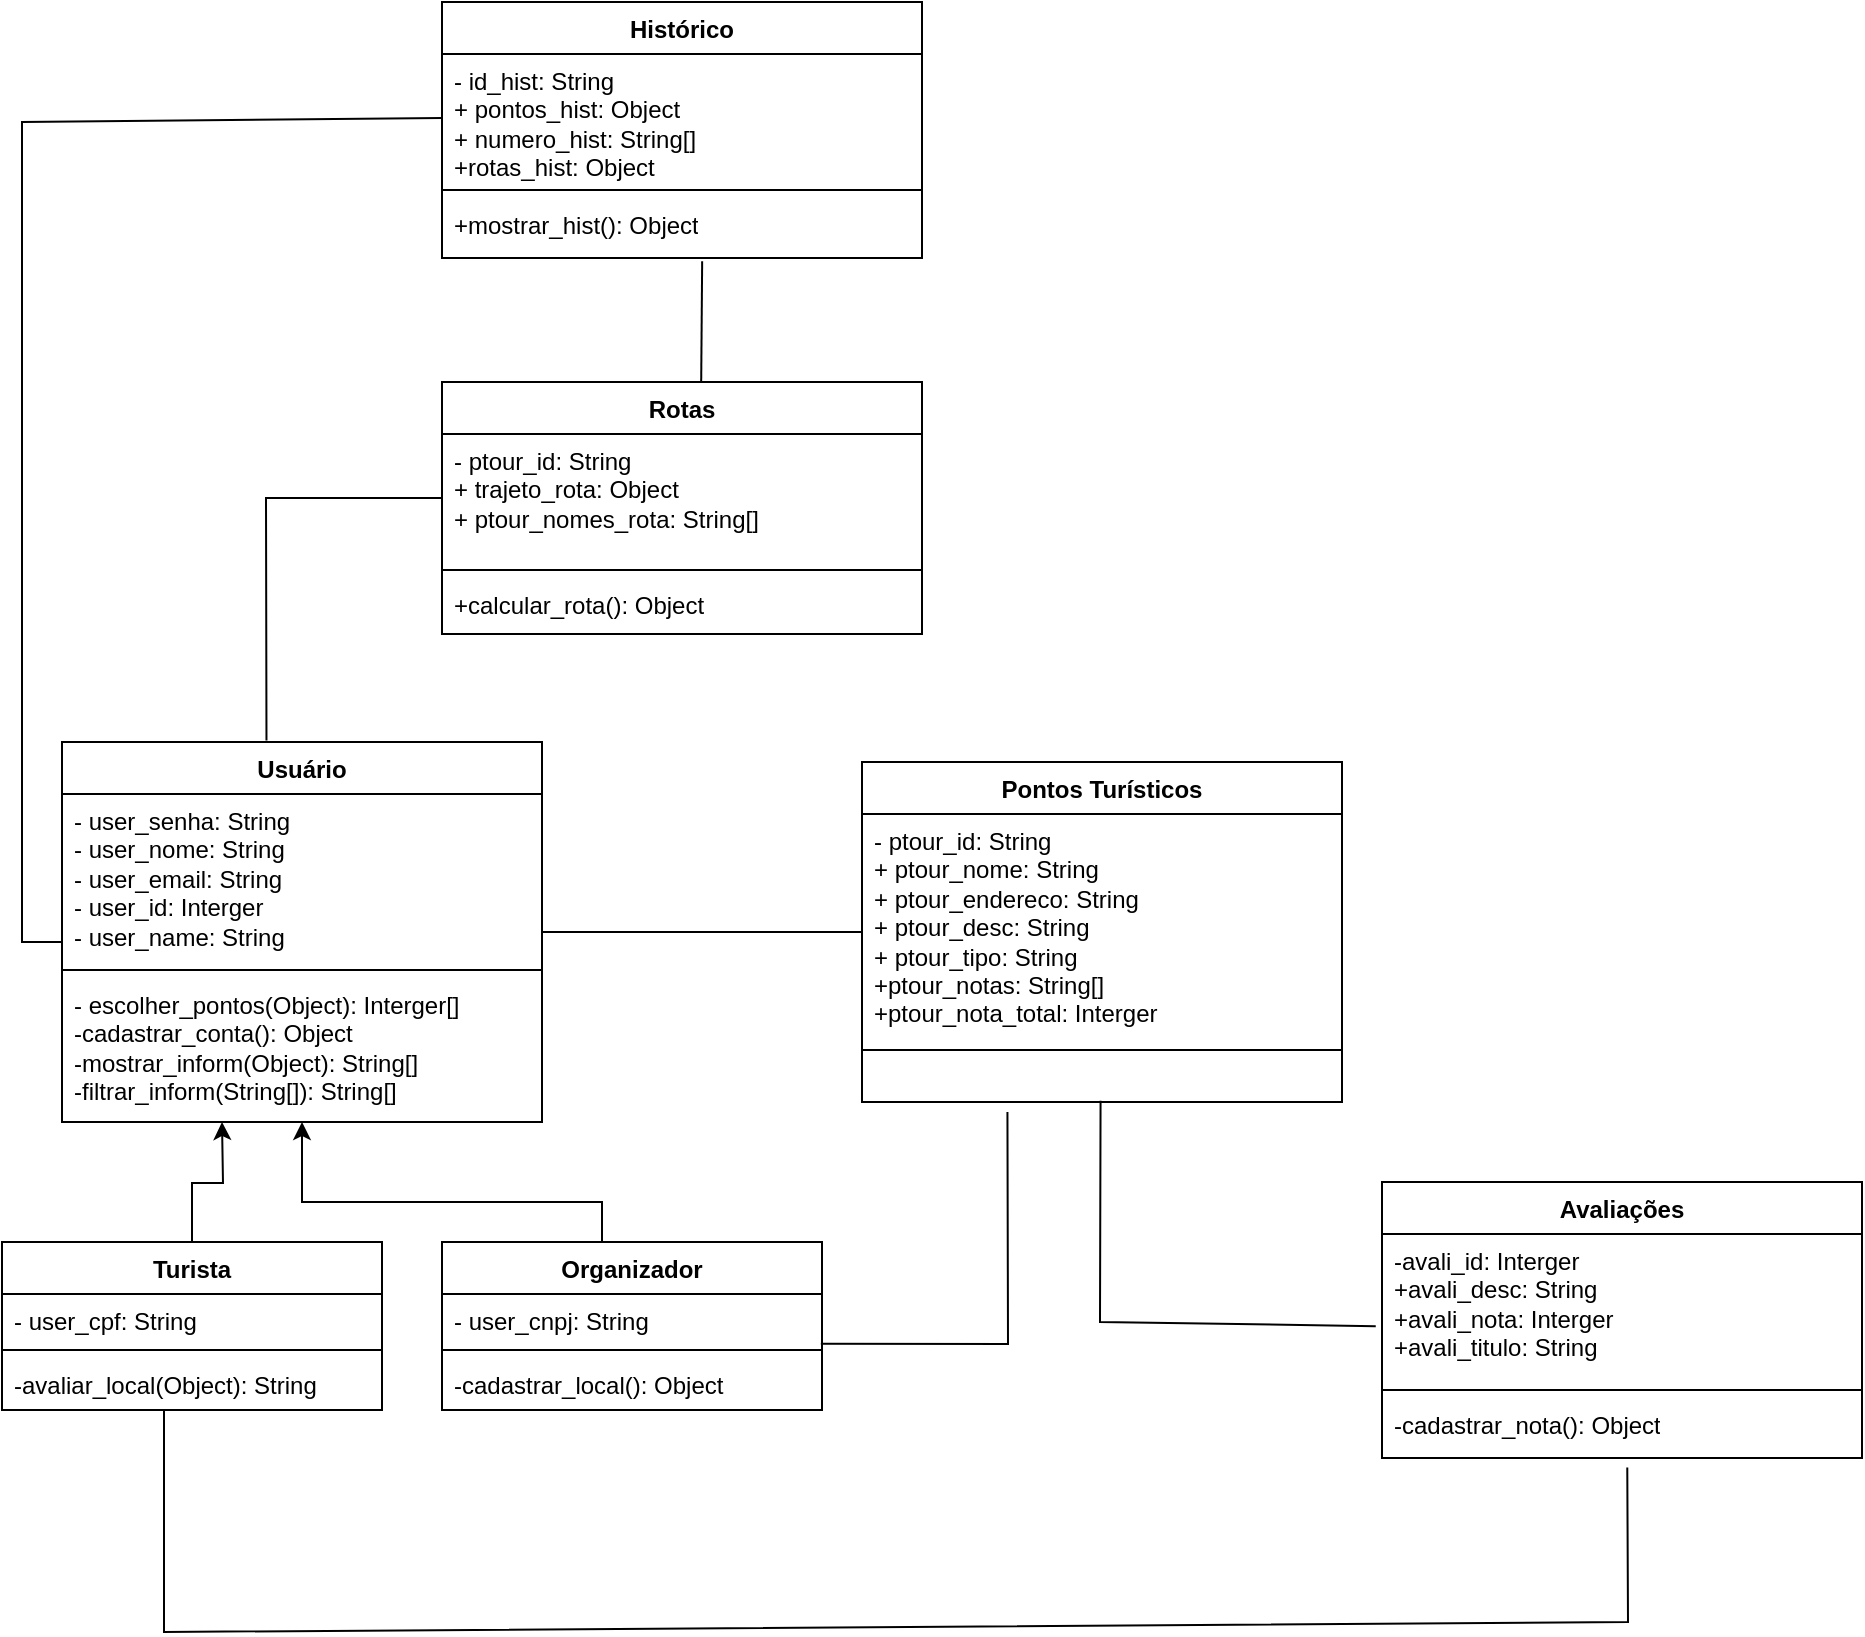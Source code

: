 <mxfile version="24.4.0" type="github">
  <diagram name="Página-1" id="qRl_TuTqLiMTqaW26bYl">
    <mxGraphModel dx="2437" dy="960" grid="1" gridSize="10" guides="1" tooltips="1" connect="1" arrows="1" fold="1" page="1" pageScale="1" pageWidth="827" pageHeight="1169" math="0" shadow="0">
      <root>
        <mxCell id="0" />
        <mxCell id="1" parent="0" />
        <mxCell id="kbSL9U3023nJ3YwJsnx3-1" value="Usuário" style="swimlane;fontStyle=1;align=center;verticalAlign=top;childLayout=stackLayout;horizontal=1;startSize=26;horizontalStack=0;resizeParent=1;resizeParentMax=0;resizeLast=0;collapsible=1;marginBottom=0;whiteSpace=wrap;html=1;" vertex="1" parent="1">
          <mxGeometry x="341" y="480" width="240" height="190" as="geometry" />
        </mxCell>
        <mxCell id="kbSL9U3023nJ3YwJsnx3-2" value="- user_senha: String&lt;div&gt;- user_nome:&amp;nbsp;&lt;span style=&quot;background-color: initial;&quot;&gt;String&lt;/span&gt;&lt;br&gt;&lt;/div&gt;&lt;div&gt;- user_email: String&lt;/div&gt;&lt;div&gt;&lt;span style=&quot;background-color: initial;&quot;&gt;- user_id: Interger&lt;/span&gt;&lt;/div&gt;&lt;div&gt;- user_name:&amp;nbsp;&lt;span style=&quot;background-color: initial;&quot;&gt;String&lt;/span&gt;&lt;/div&gt;" style="text;strokeColor=none;fillColor=none;align=left;verticalAlign=top;spacingLeft=4;spacingRight=4;overflow=hidden;rotatable=0;points=[[0,0.5],[1,0.5]];portConstraint=eastwest;whiteSpace=wrap;html=1;" vertex="1" parent="kbSL9U3023nJ3YwJsnx3-1">
          <mxGeometry y="26" width="240" height="84" as="geometry" />
        </mxCell>
        <mxCell id="kbSL9U3023nJ3YwJsnx3-3" value="" style="line;strokeWidth=1;fillColor=none;align=left;verticalAlign=middle;spacingTop=-1;spacingLeft=3;spacingRight=3;rotatable=0;labelPosition=right;points=[];portConstraint=eastwest;strokeColor=inherit;" vertex="1" parent="kbSL9U3023nJ3YwJsnx3-1">
          <mxGeometry y="110" width="240" height="8" as="geometry" />
        </mxCell>
        <mxCell id="kbSL9U3023nJ3YwJsnx3-4" value="- escolher_pontos(Object): Interger[]&lt;div&gt;-cadastrar_conta(): Object&lt;/div&gt;&lt;div&gt;-mostrar_inform(Object): String[]&lt;/div&gt;&lt;div&gt;-filtrar_inform(String[]): String[]&lt;/div&gt;&lt;div&gt;&lt;br&gt;&lt;/div&gt;" style="text;strokeColor=none;fillColor=none;align=left;verticalAlign=top;spacingLeft=4;spacingRight=4;overflow=hidden;rotatable=0;points=[[0,0.5],[1,0.5]];portConstraint=eastwest;whiteSpace=wrap;html=1;" vertex="1" parent="kbSL9U3023nJ3YwJsnx3-1">
          <mxGeometry y="118" width="240" height="72" as="geometry" />
        </mxCell>
        <mxCell id="kbSL9U3023nJ3YwJsnx3-14" style="edgeStyle=orthogonalEdgeStyle;rounded=0;orthogonalLoop=1;jettySize=auto;html=1;" edge="1" parent="1" source="kbSL9U3023nJ3YwJsnx3-5">
          <mxGeometry relative="1" as="geometry">
            <mxPoint x="421" y="670" as="targetPoint" />
          </mxGeometry>
        </mxCell>
        <mxCell id="kbSL9U3023nJ3YwJsnx3-5" value="Turista" style="swimlane;fontStyle=1;align=center;verticalAlign=top;childLayout=stackLayout;horizontal=1;startSize=26;horizontalStack=0;resizeParent=1;resizeParentMax=0;resizeLast=0;collapsible=1;marginBottom=0;whiteSpace=wrap;html=1;" vertex="1" parent="1">
          <mxGeometry x="311" y="730" width="190" height="84" as="geometry" />
        </mxCell>
        <mxCell id="kbSL9U3023nJ3YwJsnx3-6" value="- user_cpf: String" style="text;strokeColor=none;fillColor=none;align=left;verticalAlign=top;spacingLeft=4;spacingRight=4;overflow=hidden;rotatable=0;points=[[0,0.5],[1,0.5]];portConstraint=eastwest;whiteSpace=wrap;html=1;" vertex="1" parent="kbSL9U3023nJ3YwJsnx3-5">
          <mxGeometry y="26" width="190" height="24" as="geometry" />
        </mxCell>
        <mxCell id="kbSL9U3023nJ3YwJsnx3-7" value="" style="line;strokeWidth=1;fillColor=none;align=left;verticalAlign=middle;spacingTop=-1;spacingLeft=3;spacingRight=3;rotatable=0;labelPosition=right;points=[];portConstraint=eastwest;strokeColor=inherit;" vertex="1" parent="kbSL9U3023nJ3YwJsnx3-5">
          <mxGeometry y="50" width="190" height="8" as="geometry" />
        </mxCell>
        <mxCell id="kbSL9U3023nJ3YwJsnx3-8" value="-avaliar_local(Object): String" style="text;strokeColor=none;fillColor=none;align=left;verticalAlign=top;spacingLeft=4;spacingRight=4;overflow=hidden;rotatable=0;points=[[0,0.5],[1,0.5]];portConstraint=eastwest;whiteSpace=wrap;html=1;" vertex="1" parent="kbSL9U3023nJ3YwJsnx3-5">
          <mxGeometry y="58" width="190" height="26" as="geometry" />
        </mxCell>
        <mxCell id="kbSL9U3023nJ3YwJsnx3-15" style="edgeStyle=orthogonalEdgeStyle;rounded=0;orthogonalLoop=1;jettySize=auto;html=1;" edge="1" parent="1" source="kbSL9U3023nJ3YwJsnx3-9">
          <mxGeometry relative="1" as="geometry">
            <mxPoint x="461" y="670" as="targetPoint" />
            <Array as="points">
              <mxPoint x="611" y="710" />
              <mxPoint x="461" y="710" />
            </Array>
          </mxGeometry>
        </mxCell>
        <mxCell id="kbSL9U3023nJ3YwJsnx3-9" value="Organizador" style="swimlane;fontStyle=1;align=center;verticalAlign=top;childLayout=stackLayout;horizontal=1;startSize=26;horizontalStack=0;resizeParent=1;resizeParentMax=0;resizeLast=0;collapsible=1;marginBottom=0;whiteSpace=wrap;html=1;" vertex="1" parent="1">
          <mxGeometry x="531" y="730" width="190" height="84" as="geometry" />
        </mxCell>
        <mxCell id="kbSL9U3023nJ3YwJsnx3-10" value="- user_cnpj: String" style="text;strokeColor=none;fillColor=none;align=left;verticalAlign=top;spacingLeft=4;spacingRight=4;overflow=hidden;rotatable=0;points=[[0,0.5],[1,0.5]];portConstraint=eastwest;whiteSpace=wrap;html=1;" vertex="1" parent="kbSL9U3023nJ3YwJsnx3-9">
          <mxGeometry y="26" width="190" height="24" as="geometry" />
        </mxCell>
        <mxCell id="kbSL9U3023nJ3YwJsnx3-11" value="" style="line;strokeWidth=1;fillColor=none;align=left;verticalAlign=middle;spacingTop=-1;spacingLeft=3;spacingRight=3;rotatable=0;labelPosition=right;points=[];portConstraint=eastwest;strokeColor=inherit;" vertex="1" parent="kbSL9U3023nJ3YwJsnx3-9">
          <mxGeometry y="50" width="190" height="8" as="geometry" />
        </mxCell>
        <mxCell id="kbSL9U3023nJ3YwJsnx3-12" value="-cadastrar_local(): Object" style="text;strokeColor=none;fillColor=none;align=left;verticalAlign=top;spacingLeft=4;spacingRight=4;overflow=hidden;rotatable=0;points=[[0,0.5],[1,0.5]];portConstraint=eastwest;whiteSpace=wrap;html=1;" vertex="1" parent="kbSL9U3023nJ3YwJsnx3-9">
          <mxGeometry y="58" width="190" height="26" as="geometry" />
        </mxCell>
        <mxCell id="kbSL9U3023nJ3YwJsnx3-26" value="Pontos Turísticos" style="swimlane;fontStyle=1;align=center;verticalAlign=top;childLayout=stackLayout;horizontal=1;startSize=26;horizontalStack=0;resizeParent=1;resizeParentMax=0;resizeLast=0;collapsible=1;marginBottom=0;whiteSpace=wrap;html=1;" vertex="1" parent="1">
          <mxGeometry x="741" y="490" width="240" height="170" as="geometry" />
        </mxCell>
        <mxCell id="kbSL9U3023nJ3YwJsnx3-27" value="- ptour_id: String&lt;div&gt;+ ptour_nome:&amp;nbsp;&lt;span style=&quot;background-color: initial;&quot;&gt;String&lt;/span&gt;&lt;br&gt;&lt;/div&gt;&lt;div&gt;+ ptour_endereco: String&lt;/div&gt;&lt;div&gt;&lt;span style=&quot;background-color: initial;&quot;&gt;+ ptour_desc:&amp;nbsp;&lt;/span&gt;&lt;span style=&quot;background-color: initial;&quot;&gt;String&lt;/span&gt;&lt;/div&gt;&lt;div&gt;+ ptour_tipo:&amp;nbsp;&lt;span style=&quot;background-color: initial;&quot;&gt;String&lt;/span&gt;&lt;/div&gt;&lt;div&gt;&lt;span style=&quot;background-color: initial;&quot;&gt;+ptour_notas: String[]&lt;/span&gt;&lt;/div&gt;&lt;div&gt;+ptour_nota_total: Interger&lt;/div&gt;&lt;div&gt;&lt;span style=&quot;background-color: initial;&quot;&gt;&lt;br&gt;&lt;/span&gt;&lt;/div&gt;" style="text;strokeColor=none;fillColor=none;align=left;verticalAlign=top;spacingLeft=4;spacingRight=4;overflow=hidden;rotatable=0;points=[[0,0.5],[1,0.5]];portConstraint=eastwest;whiteSpace=wrap;html=1;" vertex="1" parent="kbSL9U3023nJ3YwJsnx3-26">
          <mxGeometry y="26" width="240" height="114" as="geometry" />
        </mxCell>
        <mxCell id="kbSL9U3023nJ3YwJsnx3-28" value="" style="line;strokeWidth=1;fillColor=none;align=left;verticalAlign=middle;spacingTop=-1;spacingLeft=3;spacingRight=3;rotatable=0;labelPosition=right;points=[];portConstraint=eastwest;strokeColor=inherit;" vertex="1" parent="kbSL9U3023nJ3YwJsnx3-26">
          <mxGeometry y="140" width="240" height="8" as="geometry" />
        </mxCell>
        <mxCell id="kbSL9U3023nJ3YwJsnx3-29" value="&lt;div&gt;&lt;br&gt;&lt;/div&gt;" style="text;strokeColor=none;fillColor=none;align=left;verticalAlign=top;spacingLeft=4;spacingRight=4;overflow=hidden;rotatable=0;points=[[0,0.5],[1,0.5]];portConstraint=eastwest;whiteSpace=wrap;html=1;" vertex="1" parent="kbSL9U3023nJ3YwJsnx3-26">
          <mxGeometry y="148" width="240" height="22" as="geometry" />
        </mxCell>
        <mxCell id="kbSL9U3023nJ3YwJsnx3-31" value="" style="line;strokeWidth=1;rotatable=0;dashed=0;labelPosition=right;align=left;verticalAlign=middle;spacingTop=0;spacingLeft=6;points=[];portConstraint=eastwest;" vertex="1" parent="1">
          <mxGeometry x="581" y="570" width="160" height="10" as="geometry" />
        </mxCell>
        <mxCell id="kbSL9U3023nJ3YwJsnx3-32" value="Avaliações" style="swimlane;fontStyle=1;align=center;verticalAlign=top;childLayout=stackLayout;horizontal=1;startSize=26;horizontalStack=0;resizeParent=1;resizeParentMax=0;resizeLast=0;collapsible=1;marginBottom=0;whiteSpace=wrap;html=1;" vertex="1" parent="1">
          <mxGeometry x="1001" y="700" width="240" height="138" as="geometry" />
        </mxCell>
        <mxCell id="kbSL9U3023nJ3YwJsnx3-33" value="&lt;div&gt;&lt;span style=&quot;background-color: initial;&quot;&gt;-avali_id: Interger&lt;/span&gt;&lt;/div&gt;&lt;div&gt;+avali_desc: String&lt;span style=&quot;background-color: initial;&quot;&gt;&lt;br&gt;&lt;/span&gt;&lt;/div&gt;&lt;div&gt;+avali_nota:&amp;nbsp;&lt;span style=&quot;background-color: initial;&quot;&gt;Interger&lt;/span&gt;&lt;br&gt;&lt;/div&gt;&lt;div&gt;+avali_titulo:&amp;nbsp;&lt;span style=&quot;background-color: initial;&quot;&gt;String&lt;/span&gt;&lt;br&gt;&lt;/div&gt;" style="text;strokeColor=none;fillColor=none;align=left;verticalAlign=top;spacingLeft=4;spacingRight=4;overflow=hidden;rotatable=0;points=[[0,0.5],[1,0.5]];portConstraint=eastwest;whiteSpace=wrap;html=1;" vertex="1" parent="kbSL9U3023nJ3YwJsnx3-32">
          <mxGeometry y="26" width="240" height="74" as="geometry" />
        </mxCell>
        <mxCell id="kbSL9U3023nJ3YwJsnx3-34" value="" style="line;strokeWidth=1;fillColor=none;align=left;verticalAlign=middle;spacingTop=-1;spacingLeft=3;spacingRight=3;rotatable=0;labelPosition=right;points=[];portConstraint=eastwest;strokeColor=inherit;" vertex="1" parent="kbSL9U3023nJ3YwJsnx3-32">
          <mxGeometry y="100" width="240" height="8" as="geometry" />
        </mxCell>
        <mxCell id="kbSL9U3023nJ3YwJsnx3-35" value="&lt;div&gt;-cadastrar_nota(): Object&lt;/div&gt;" style="text;strokeColor=none;fillColor=none;align=left;verticalAlign=top;spacingLeft=4;spacingRight=4;overflow=hidden;rotatable=0;points=[[0,0.5],[1,0.5]];portConstraint=eastwest;whiteSpace=wrap;html=1;" vertex="1" parent="kbSL9U3023nJ3YwJsnx3-32">
          <mxGeometry y="108" width="240" height="30" as="geometry" />
        </mxCell>
        <mxCell id="kbSL9U3023nJ3YwJsnx3-38" value="" style="endArrow=none;html=1;rounded=0;entryX=0.497;entryY=0.972;entryDx=0;entryDy=0;entryPerimeter=0;exitX=-0.013;exitY=0.623;exitDx=0;exitDy=0;exitPerimeter=0;" edge="1" parent="1" source="kbSL9U3023nJ3YwJsnx3-33" target="kbSL9U3023nJ3YwJsnx3-29">
          <mxGeometry relative="1" as="geometry">
            <mxPoint x="891" y="740" as="sourcePoint" />
            <mxPoint x="921" y="690" as="targetPoint" />
            <Array as="points">
              <mxPoint x="860" y="770" />
            </Array>
          </mxGeometry>
        </mxCell>
        <mxCell id="kbSL9U3023nJ3YwJsnx3-39" value="" style="endArrow=none;html=1;rounded=0;entryX=0.497;entryY=0.972;entryDx=0;entryDy=0;entryPerimeter=0;exitX=0.511;exitY=1.16;exitDx=0;exitDy=0;exitPerimeter=0;" edge="1" parent="1" source="kbSL9U3023nJ3YwJsnx3-35">
          <mxGeometry relative="1" as="geometry">
            <mxPoint x="530" y="927" as="sourcePoint" />
            <mxPoint x="392" y="814" as="targetPoint" />
            <Array as="points">
              <mxPoint x="1124" y="920" />
              <mxPoint x="392" y="925" />
            </Array>
          </mxGeometry>
        </mxCell>
        <mxCell id="kbSL9U3023nJ3YwJsnx3-40" value="Rotas" style="swimlane;fontStyle=1;align=center;verticalAlign=top;childLayout=stackLayout;horizontal=1;startSize=26;horizontalStack=0;resizeParent=1;resizeParentMax=0;resizeLast=0;collapsible=1;marginBottom=0;whiteSpace=wrap;html=1;" vertex="1" parent="1">
          <mxGeometry x="531" y="300" width="240" height="126" as="geometry" />
        </mxCell>
        <mxCell id="kbSL9U3023nJ3YwJsnx3-41" value="- ptour_id: String&lt;div&gt;+ trajeto_rota:&amp;nbsp;&lt;span style=&quot;background-color: initial;&quot;&gt;Object&lt;/span&gt;&lt;br&gt;&lt;/div&gt;&lt;div&gt;+ ptour_nomes_rota: String[]&lt;/div&gt;&lt;div&gt;&lt;span style=&quot;background-color: initial;&quot;&gt;&lt;br&gt;&lt;/span&gt;&lt;/div&gt;" style="text;strokeColor=none;fillColor=none;align=left;verticalAlign=top;spacingLeft=4;spacingRight=4;overflow=hidden;rotatable=0;points=[[0,0.5],[1,0.5]];portConstraint=eastwest;whiteSpace=wrap;html=1;" vertex="1" parent="kbSL9U3023nJ3YwJsnx3-40">
          <mxGeometry y="26" width="240" height="64" as="geometry" />
        </mxCell>
        <mxCell id="kbSL9U3023nJ3YwJsnx3-42" value="" style="line;strokeWidth=1;fillColor=none;align=left;verticalAlign=middle;spacingTop=-1;spacingLeft=3;spacingRight=3;rotatable=0;labelPosition=right;points=[];portConstraint=eastwest;strokeColor=inherit;" vertex="1" parent="kbSL9U3023nJ3YwJsnx3-40">
          <mxGeometry y="90" width="240" height="8" as="geometry" />
        </mxCell>
        <mxCell id="kbSL9U3023nJ3YwJsnx3-43" value="&lt;div&gt;+calcular_rota(): Object&lt;/div&gt;" style="text;strokeColor=none;fillColor=none;align=left;verticalAlign=top;spacingLeft=4;spacingRight=4;overflow=hidden;rotatable=0;points=[[0,0.5],[1,0.5]];portConstraint=eastwest;whiteSpace=wrap;html=1;" vertex="1" parent="kbSL9U3023nJ3YwJsnx3-40">
          <mxGeometry y="98" width="240" height="28" as="geometry" />
        </mxCell>
        <mxCell id="kbSL9U3023nJ3YwJsnx3-44" value="" style="endArrow=none;html=1;rounded=0;entryX=0;entryY=0.5;entryDx=0;entryDy=0;exitX=0.426;exitY=-0.004;exitDx=0;exitDy=0;exitPerimeter=0;" edge="1" parent="1" source="kbSL9U3023nJ3YwJsnx3-1" target="kbSL9U3023nJ3YwJsnx3-41">
          <mxGeometry relative="1" as="geometry">
            <mxPoint x="589" y="480" as="sourcePoint" />
            <mxPoint x="451" y="367" as="targetPoint" />
            <Array as="points">
              <mxPoint x="443" y="358" />
            </Array>
          </mxGeometry>
        </mxCell>
        <mxCell id="kbSL9U3023nJ3YwJsnx3-45" value="Histórico" style="swimlane;fontStyle=1;align=center;verticalAlign=top;childLayout=stackLayout;horizontal=1;startSize=26;horizontalStack=0;resizeParent=1;resizeParentMax=0;resizeLast=0;collapsible=1;marginBottom=0;whiteSpace=wrap;html=1;" vertex="1" parent="1">
          <mxGeometry x="531" y="110" width="240" height="128" as="geometry" />
        </mxCell>
        <mxCell id="kbSL9U3023nJ3YwJsnx3-46" value="- id_hist: String&lt;div&gt;+ pontos_hist:&amp;nbsp;&lt;span style=&quot;background-color: initial;&quot;&gt;Object&lt;/span&gt;&lt;br&gt;&lt;/div&gt;&lt;div&gt;+ numero_hist: String[]&lt;/div&gt;&lt;div&gt;&lt;span style=&quot;background-color: initial;&quot;&gt;+rotas_hist: Object&lt;/span&gt;&lt;/div&gt;" style="text;strokeColor=none;fillColor=none;align=left;verticalAlign=top;spacingLeft=4;spacingRight=4;overflow=hidden;rotatable=0;points=[[0,0.5],[1,0.5]];portConstraint=eastwest;whiteSpace=wrap;html=1;" vertex="1" parent="kbSL9U3023nJ3YwJsnx3-45">
          <mxGeometry y="26" width="240" height="64" as="geometry" />
        </mxCell>
        <mxCell id="kbSL9U3023nJ3YwJsnx3-47" value="" style="line;strokeWidth=1;fillColor=none;align=left;verticalAlign=middle;spacingTop=-1;spacingLeft=3;spacingRight=3;rotatable=0;labelPosition=right;points=[];portConstraint=eastwest;strokeColor=inherit;" vertex="1" parent="kbSL9U3023nJ3YwJsnx3-45">
          <mxGeometry y="90" width="240" height="8" as="geometry" />
        </mxCell>
        <mxCell id="kbSL9U3023nJ3YwJsnx3-48" value="&lt;div&gt;+mostrar_hist(): Object&lt;/div&gt;" style="text;strokeColor=none;fillColor=none;align=left;verticalAlign=top;spacingLeft=4;spacingRight=4;overflow=hidden;rotatable=0;points=[[0,0.5],[1,0.5]];portConstraint=eastwest;whiteSpace=wrap;html=1;" vertex="1" parent="kbSL9U3023nJ3YwJsnx3-45">
          <mxGeometry y="98" width="240" height="30" as="geometry" />
        </mxCell>
        <mxCell id="kbSL9U3023nJ3YwJsnx3-49" value="" style="endArrow=none;html=1;rounded=0;entryX=0.542;entryY=1.054;entryDx=0;entryDy=0;exitX=0.54;exitY=-0.001;exitDx=0;exitDy=0;entryPerimeter=0;exitPerimeter=0;" edge="1" parent="1" source="kbSL9U3023nJ3YwJsnx3-40" target="kbSL9U3023nJ3YwJsnx3-48">
          <mxGeometry relative="1" as="geometry">
            <mxPoint x="453" y="489" as="sourcePoint" />
            <mxPoint x="541" y="368" as="targetPoint" />
            <Array as="points" />
          </mxGeometry>
        </mxCell>
        <mxCell id="kbSL9U3023nJ3YwJsnx3-50" value="" style="endArrow=none;html=1;rounded=0;entryX=0;entryY=0.5;entryDx=0;entryDy=0;exitX=-0.013;exitY=0.623;exitDx=0;exitDy=0;exitPerimeter=0;" edge="1" parent="1" target="kbSL9U3023nJ3YwJsnx3-46">
          <mxGeometry relative="1" as="geometry">
            <mxPoint x="341" y="580" as="sourcePoint" />
            <mxPoint x="203" y="467" as="targetPoint" />
            <Array as="points">
              <mxPoint x="321" y="580" />
              <mxPoint x="321" y="170" />
            </Array>
          </mxGeometry>
        </mxCell>
        <mxCell id="kbSL9U3023nJ3YwJsnx3-51" value="" style="endArrow=none;html=1;rounded=0;entryX=0.997;entryY=1.035;entryDx=0;entryDy=0;entryPerimeter=0;exitX=0.303;exitY=1.228;exitDx=0;exitDy=0;exitPerimeter=0;" edge="1" parent="1" source="kbSL9U3023nJ3YwJsnx3-29" target="kbSL9U3023nJ3YwJsnx3-10">
          <mxGeometry relative="1" as="geometry">
            <mxPoint x="921" y="730" as="sourcePoint" />
            <mxPoint x="870" y="669" as="targetPoint" />
            <Array as="points">
              <mxPoint x="814" y="781" />
            </Array>
          </mxGeometry>
        </mxCell>
      </root>
    </mxGraphModel>
  </diagram>
</mxfile>
